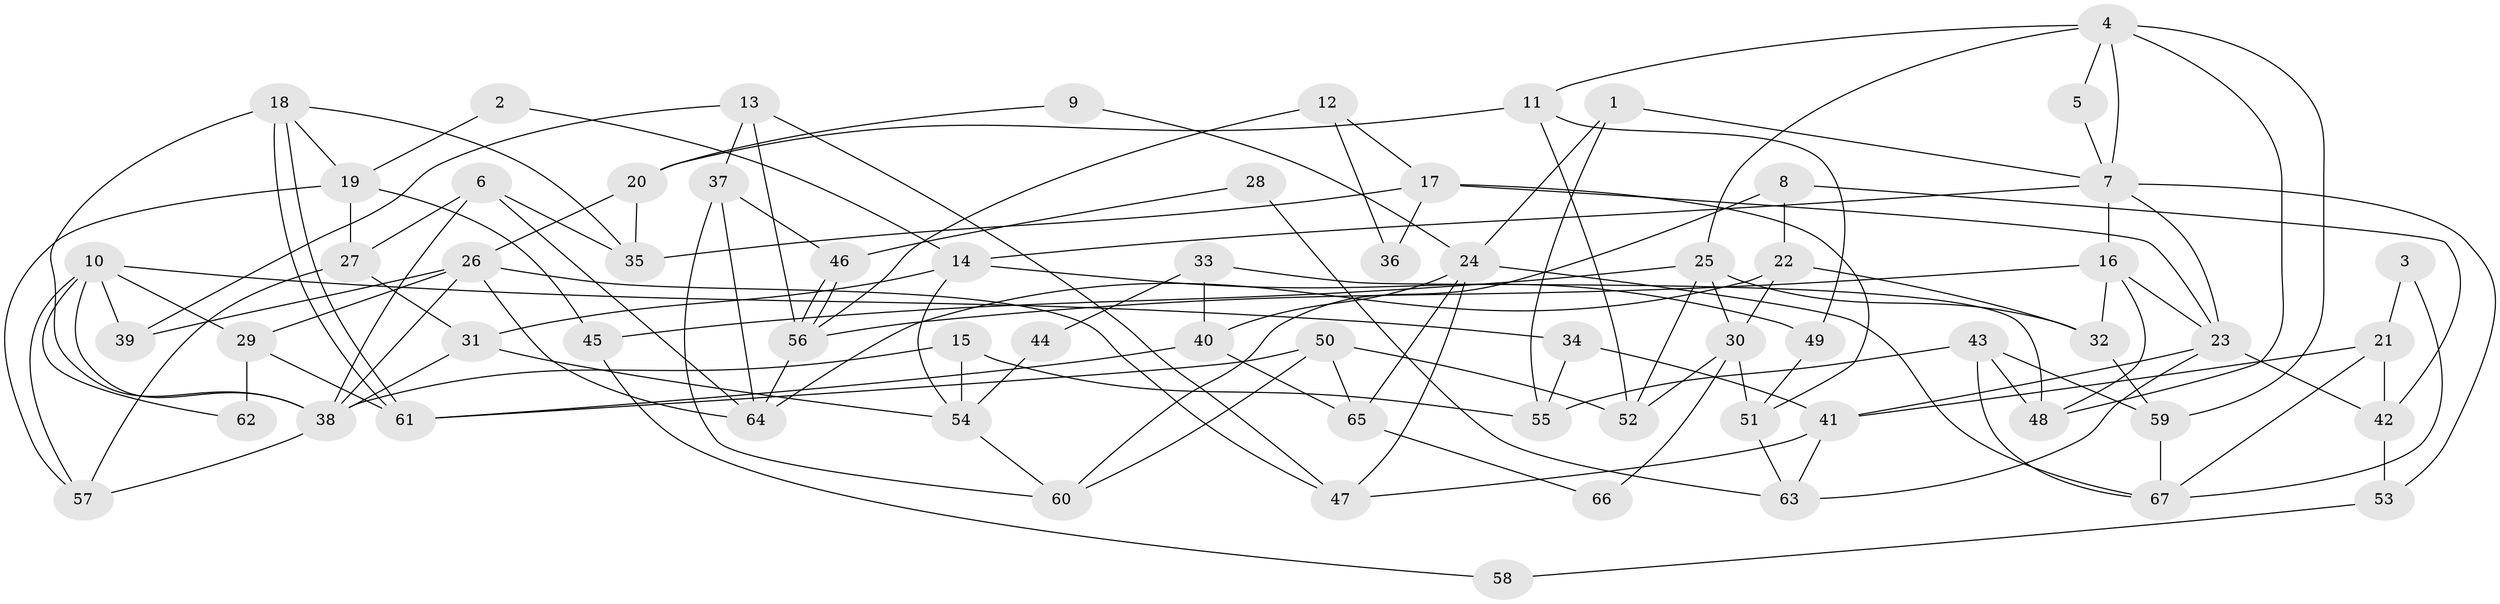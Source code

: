 // coarse degree distribution, {3: 0.13953488372093023, 2: 0.18604651162790697, 7: 0.11627906976744186, 8: 0.023255813953488372, 5: 0.16279069767441862, 10: 0.023255813953488372, 6: 0.20930232558139536, 4: 0.13953488372093023}
// Generated by graph-tools (version 1.1) at 2025/52/02/27/25 19:52:01]
// undirected, 67 vertices, 134 edges
graph export_dot {
graph [start="1"]
  node [color=gray90,style=filled];
  1;
  2;
  3;
  4;
  5;
  6;
  7;
  8;
  9;
  10;
  11;
  12;
  13;
  14;
  15;
  16;
  17;
  18;
  19;
  20;
  21;
  22;
  23;
  24;
  25;
  26;
  27;
  28;
  29;
  30;
  31;
  32;
  33;
  34;
  35;
  36;
  37;
  38;
  39;
  40;
  41;
  42;
  43;
  44;
  45;
  46;
  47;
  48;
  49;
  50;
  51;
  52;
  53;
  54;
  55;
  56;
  57;
  58;
  59;
  60;
  61;
  62;
  63;
  64;
  65;
  66;
  67;
  1 -- 55;
  1 -- 7;
  1 -- 24;
  2 -- 19;
  2 -- 14;
  3 -- 21;
  3 -- 67;
  4 -- 11;
  4 -- 7;
  4 -- 5;
  4 -- 25;
  4 -- 48;
  4 -- 59;
  5 -- 7;
  6 -- 64;
  6 -- 38;
  6 -- 27;
  6 -- 35;
  7 -- 14;
  7 -- 16;
  7 -- 23;
  7 -- 53;
  8 -- 60;
  8 -- 22;
  8 -- 42;
  9 -- 20;
  9 -- 24;
  10 -- 29;
  10 -- 34;
  10 -- 38;
  10 -- 39;
  10 -- 57;
  10 -- 62;
  11 -- 20;
  11 -- 52;
  11 -- 49;
  12 -- 56;
  12 -- 17;
  12 -- 36;
  13 -- 39;
  13 -- 56;
  13 -- 37;
  13 -- 47;
  14 -- 49;
  14 -- 31;
  14 -- 54;
  15 -- 54;
  15 -- 38;
  15 -- 55;
  16 -- 48;
  16 -- 23;
  16 -- 32;
  16 -- 56;
  17 -- 23;
  17 -- 35;
  17 -- 36;
  17 -- 51;
  18 -- 61;
  18 -- 61;
  18 -- 19;
  18 -- 35;
  18 -- 38;
  19 -- 57;
  19 -- 27;
  19 -- 45;
  20 -- 35;
  20 -- 26;
  21 -- 41;
  21 -- 67;
  21 -- 42;
  22 -- 64;
  22 -- 32;
  22 -- 30;
  23 -- 42;
  23 -- 41;
  23 -- 63;
  24 -- 47;
  24 -- 40;
  24 -- 65;
  24 -- 67;
  25 -- 52;
  25 -- 30;
  25 -- 32;
  25 -- 45;
  26 -- 47;
  26 -- 38;
  26 -- 29;
  26 -- 39;
  26 -- 64;
  27 -- 57;
  27 -- 31;
  28 -- 63;
  28 -- 46;
  29 -- 61;
  29 -- 62;
  30 -- 51;
  30 -- 52;
  30 -- 66;
  31 -- 38;
  31 -- 54;
  32 -- 59;
  33 -- 40;
  33 -- 48;
  33 -- 44;
  34 -- 41;
  34 -- 55;
  37 -- 64;
  37 -- 46;
  37 -- 60;
  38 -- 57;
  40 -- 61;
  40 -- 65;
  41 -- 63;
  41 -- 47;
  42 -- 53;
  43 -- 59;
  43 -- 67;
  43 -- 48;
  43 -- 55;
  44 -- 54;
  45 -- 58;
  46 -- 56;
  46 -- 56;
  49 -- 51;
  50 -- 65;
  50 -- 60;
  50 -- 52;
  50 -- 61;
  51 -- 63;
  53 -- 58;
  54 -- 60;
  56 -- 64;
  59 -- 67;
  65 -- 66;
}
